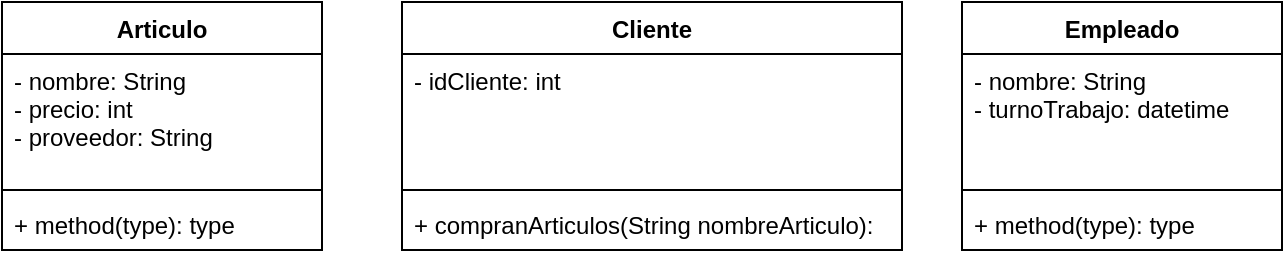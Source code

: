 <mxfile version="20.2.3" type="github">
  <diagram id="3u9DtOrFWrlz98YHYEv3" name="Página-1">
    <mxGraphModel dx="1323" dy="648" grid="1" gridSize="10" guides="1" tooltips="1" connect="1" arrows="1" fold="1" page="1" pageScale="1" pageWidth="827" pageHeight="1169" math="0" shadow="0">
      <root>
        <mxCell id="0" />
        <mxCell id="1" parent="0" />
        <mxCell id="E2PaH0p64HWDhEL6wiL8-9" value="Articulo" style="swimlane;fontStyle=1;align=center;verticalAlign=top;childLayout=stackLayout;horizontal=1;startSize=26;horizontalStack=0;resizeParent=1;resizeParentMax=0;resizeLast=0;collapsible=1;marginBottom=0;" vertex="1" parent="1">
          <mxGeometry x="130" y="200" width="160" height="124" as="geometry" />
        </mxCell>
        <mxCell id="E2PaH0p64HWDhEL6wiL8-10" value="- nombre: String&#xa;- precio: int&#xa;- proveedor: String" style="text;strokeColor=none;fillColor=none;align=left;verticalAlign=top;spacingLeft=4;spacingRight=4;overflow=hidden;rotatable=0;points=[[0,0.5],[1,0.5]];portConstraint=eastwest;" vertex="1" parent="E2PaH0p64HWDhEL6wiL8-9">
          <mxGeometry y="26" width="160" height="64" as="geometry" />
        </mxCell>
        <mxCell id="E2PaH0p64HWDhEL6wiL8-11" value="" style="line;strokeWidth=1;fillColor=none;align=left;verticalAlign=middle;spacingTop=-1;spacingLeft=3;spacingRight=3;rotatable=0;labelPosition=right;points=[];portConstraint=eastwest;" vertex="1" parent="E2PaH0p64HWDhEL6wiL8-9">
          <mxGeometry y="90" width="160" height="8" as="geometry" />
        </mxCell>
        <mxCell id="E2PaH0p64HWDhEL6wiL8-12" value="+ method(type): type" style="text;strokeColor=none;fillColor=none;align=left;verticalAlign=top;spacingLeft=4;spacingRight=4;overflow=hidden;rotatable=0;points=[[0,0.5],[1,0.5]];portConstraint=eastwest;" vertex="1" parent="E2PaH0p64HWDhEL6wiL8-9">
          <mxGeometry y="98" width="160" height="26" as="geometry" />
        </mxCell>
        <mxCell id="E2PaH0p64HWDhEL6wiL8-19" value="Cliente" style="swimlane;fontStyle=1;align=center;verticalAlign=top;childLayout=stackLayout;horizontal=1;startSize=26;horizontalStack=0;resizeParent=1;resizeParentMax=0;resizeLast=0;collapsible=1;marginBottom=0;" vertex="1" parent="1">
          <mxGeometry x="330" y="200" width="250" height="124" as="geometry" />
        </mxCell>
        <mxCell id="E2PaH0p64HWDhEL6wiL8-20" value="- idCliente: int" style="text;strokeColor=none;fillColor=none;align=left;verticalAlign=top;spacingLeft=4;spacingRight=4;overflow=hidden;rotatable=0;points=[[0,0.5],[1,0.5]];portConstraint=eastwest;" vertex="1" parent="E2PaH0p64HWDhEL6wiL8-19">
          <mxGeometry y="26" width="250" height="64" as="geometry" />
        </mxCell>
        <mxCell id="E2PaH0p64HWDhEL6wiL8-21" value="" style="line;strokeWidth=1;fillColor=none;align=left;verticalAlign=middle;spacingTop=-1;spacingLeft=3;spacingRight=3;rotatable=0;labelPosition=right;points=[];portConstraint=eastwest;" vertex="1" parent="E2PaH0p64HWDhEL6wiL8-19">
          <mxGeometry y="90" width="250" height="8" as="geometry" />
        </mxCell>
        <mxCell id="E2PaH0p64HWDhEL6wiL8-22" value="+ compranArticulos(String nombreArticulo): " style="text;strokeColor=none;fillColor=none;align=left;verticalAlign=top;spacingLeft=4;spacingRight=4;overflow=hidden;rotatable=0;points=[[0,0.5],[1,0.5]];portConstraint=eastwest;" vertex="1" parent="E2PaH0p64HWDhEL6wiL8-19">
          <mxGeometry y="98" width="250" height="26" as="geometry" />
        </mxCell>
        <mxCell id="E2PaH0p64HWDhEL6wiL8-23" value="Empleado" style="swimlane;fontStyle=1;align=center;verticalAlign=top;childLayout=stackLayout;horizontal=1;startSize=26;horizontalStack=0;resizeParent=1;resizeParentMax=0;resizeLast=0;collapsible=1;marginBottom=0;" vertex="1" parent="1">
          <mxGeometry x="610" y="200" width="160" height="124" as="geometry" />
        </mxCell>
        <mxCell id="E2PaH0p64HWDhEL6wiL8-24" value="- nombre: String&#xa;- turnoTrabajo: datetime" style="text;strokeColor=none;fillColor=none;align=left;verticalAlign=top;spacingLeft=4;spacingRight=4;overflow=hidden;rotatable=0;points=[[0,0.5],[1,0.5]];portConstraint=eastwest;" vertex="1" parent="E2PaH0p64HWDhEL6wiL8-23">
          <mxGeometry y="26" width="160" height="64" as="geometry" />
        </mxCell>
        <mxCell id="E2PaH0p64HWDhEL6wiL8-25" value="" style="line;strokeWidth=1;fillColor=none;align=left;verticalAlign=middle;spacingTop=-1;spacingLeft=3;spacingRight=3;rotatable=0;labelPosition=right;points=[];portConstraint=eastwest;" vertex="1" parent="E2PaH0p64HWDhEL6wiL8-23">
          <mxGeometry y="90" width="160" height="8" as="geometry" />
        </mxCell>
        <mxCell id="E2PaH0p64HWDhEL6wiL8-26" value="+ method(type): type" style="text;strokeColor=none;fillColor=none;align=left;verticalAlign=top;spacingLeft=4;spacingRight=4;overflow=hidden;rotatable=0;points=[[0,0.5],[1,0.5]];portConstraint=eastwest;" vertex="1" parent="E2PaH0p64HWDhEL6wiL8-23">
          <mxGeometry y="98" width="160" height="26" as="geometry" />
        </mxCell>
      </root>
    </mxGraphModel>
  </diagram>
</mxfile>
